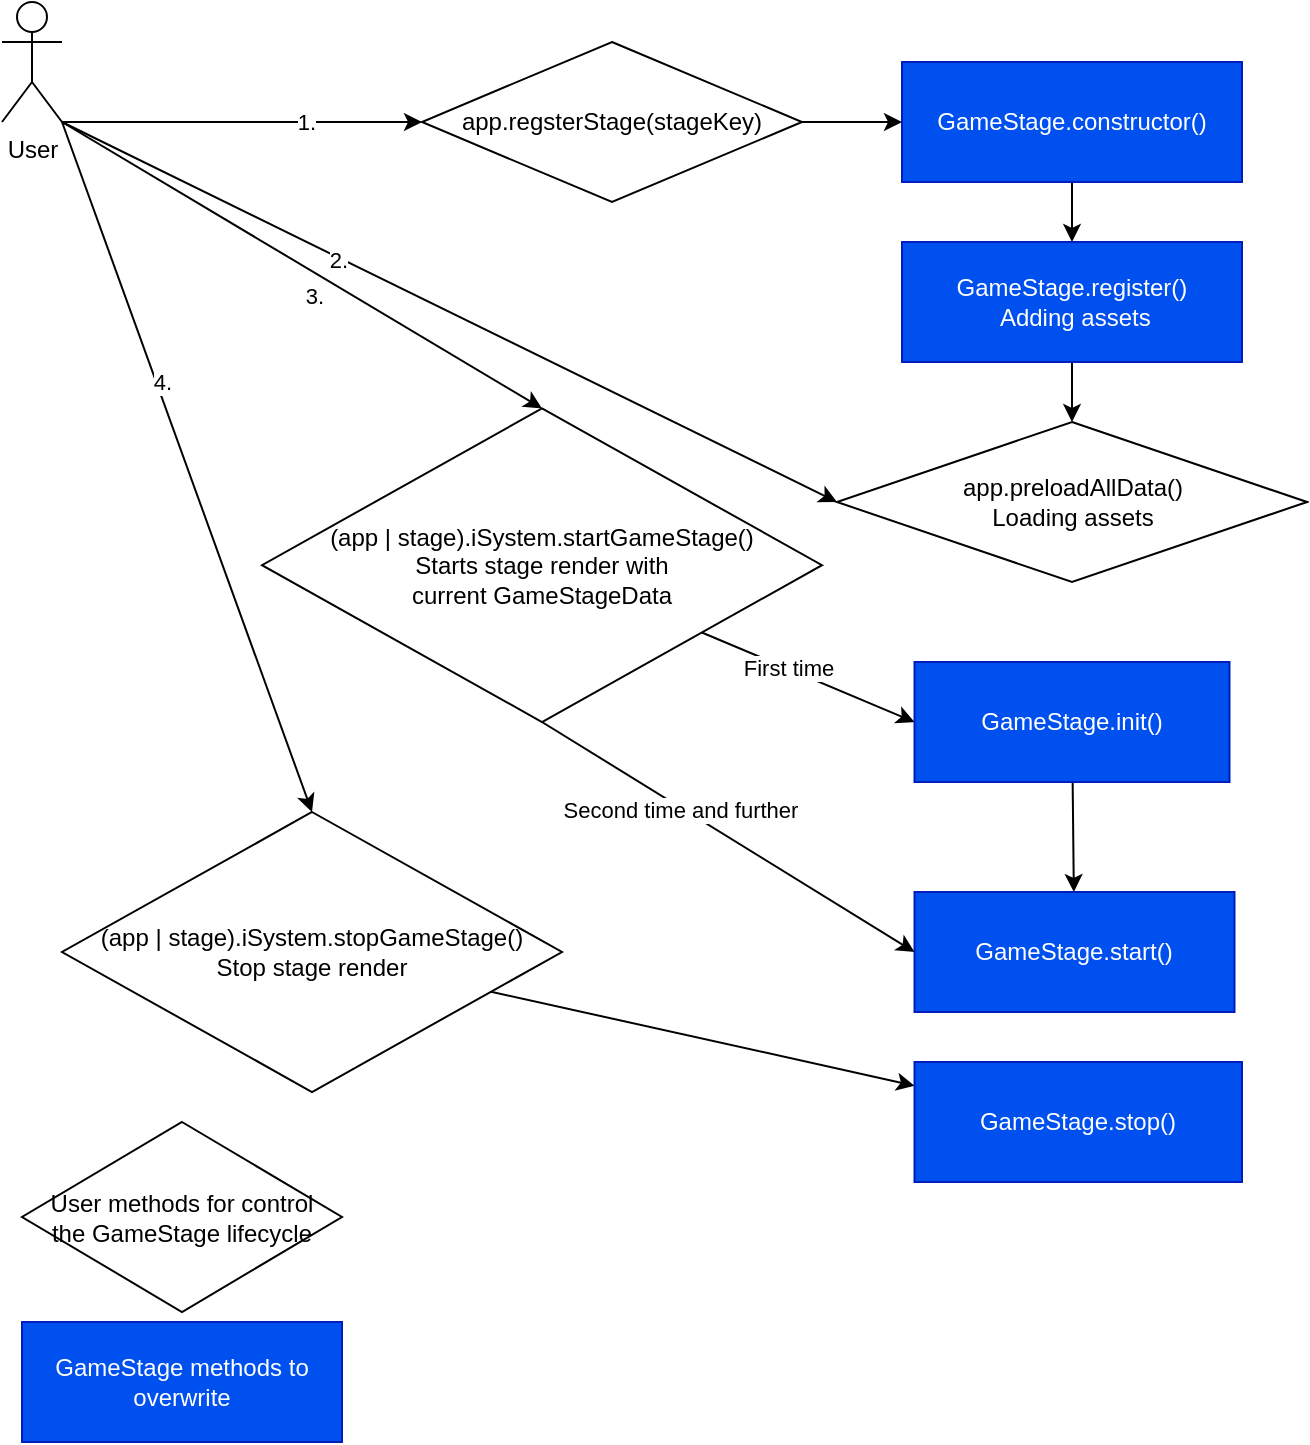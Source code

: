 <mxfile>
    <diagram id="JiVCCzU_2-KdwC0iJTol" name="Страница 1">
        <mxGraphModel dx="763" dy="272" grid="1" gridSize="10" guides="1" tooltips="1" connect="1" arrows="1" fold="1" page="1" pageScale="1" pageWidth="827" pageHeight="1169" math="0" shadow="0">
            <root>
                <mxCell id="0"/>
                <mxCell id="1" parent="0"/>
                <mxCell id="15" value="" style="edgeStyle=none;html=1;" parent="1" source="7" target="14" edge="1">
                    <mxGeometry relative="1" as="geometry"/>
                </mxCell>
                <mxCell id="7" value="GameStage.constructor()" style="rounded=0;whiteSpace=wrap;html=1;fillColor=#0050ef;fontColor=#ffffff;strokeColor=#001DBC;" parent="1" vertex="1">
                    <mxGeometry x="480" y="140" width="170" height="60" as="geometry"/>
                </mxCell>
                <mxCell id="20" value="" style="edgeStyle=none;html=1;" parent="1" source="14" target="19" edge="1">
                    <mxGeometry relative="1" as="geometry"/>
                </mxCell>
                <mxCell id="14" value="GameStage.register()&lt;br&gt;&amp;nbsp;Adding assets" style="whiteSpace=wrap;html=1;rounded=0;fillColor=#0050ef;fontColor=#ffffff;strokeColor=#001DBC;" parent="1" vertex="1">
                    <mxGeometry x="480" y="230" width="170" height="60" as="geometry"/>
                </mxCell>
                <mxCell id="19" value="app.preloadAllData()&lt;br&gt;Loading assets" style="rhombus;whiteSpace=wrap;html=1;rounded=0;" parent="1" vertex="1">
                    <mxGeometry x="447.5" y="320" width="235" height="80" as="geometry"/>
                </mxCell>
                <mxCell id="24" value="" style="edgeStyle=none;html=1;" parent="1" source="21" target="23" edge="1">
                    <mxGeometry relative="1" as="geometry"/>
                </mxCell>
                <mxCell id="21" value="GameStage.init()" style="whiteSpace=wrap;html=1;rounded=0;fillColor=#0050ef;fontColor=#ffffff;strokeColor=#001DBC;" parent="1" vertex="1">
                    <mxGeometry x="486.25" y="440" width="157.5" height="60" as="geometry"/>
                </mxCell>
                <mxCell id="23" value="GameStage.start()" style="whiteSpace=wrap;html=1;rounded=0;fillColor=#0050ef;fontColor=#ffffff;strokeColor=#001DBC;" parent="1" vertex="1">
                    <mxGeometry x="486.25" y="555" width="160" height="60" as="geometry"/>
                </mxCell>
                <mxCell id="33" value="" style="edgeStyle=none;html=1;entryX=0;entryY=0.5;entryDx=0;entryDy=0;exitX=1;exitY=1;exitDx=0;exitDy=0;exitPerimeter=0;" parent="1" source="29" target="34" edge="1">
                    <mxGeometry relative="1" as="geometry">
                        <mxPoint x="165" y="140" as="targetPoint"/>
                    </mxGeometry>
                </mxCell>
                <mxCell id="37" value="1." style="edgeLabel;html=1;align=center;verticalAlign=middle;resizable=0;points=[];" parent="33" vertex="1" connectable="0">
                    <mxGeometry x="0.356" y="1" relative="1" as="geometry">
                        <mxPoint y="1" as="offset"/>
                    </mxGeometry>
                </mxCell>
                <mxCell id="36" style="edgeStyle=none;html=1;exitX=1;exitY=1;exitDx=0;exitDy=0;exitPerimeter=0;entryX=0;entryY=0.5;entryDx=0;entryDy=0;" parent="1" source="29" target="19" edge="1">
                    <mxGeometry relative="1" as="geometry"/>
                </mxCell>
                <mxCell id="38" value="2." style="edgeLabel;html=1;align=center;verticalAlign=middle;resizable=0;points=[];" parent="36" vertex="1" connectable="0">
                    <mxGeometry x="-0.749" y="-1" relative="1" as="geometry">
                        <mxPoint x="90" y="44" as="offset"/>
                    </mxGeometry>
                </mxCell>
                <mxCell id="41" style="edgeStyle=none;html=1;exitX=1;exitY=1;exitDx=0;exitDy=0;exitPerimeter=0;entryX=0.5;entryY=0;entryDx=0;entryDy=0;" parent="1" source="29" target="43" edge="1">
                    <mxGeometry relative="1" as="geometry">
                        <mxPoint x="230" y="440" as="targetPoint"/>
                    </mxGeometry>
                </mxCell>
                <mxCell id="42" value="3." style="edgeLabel;html=1;align=center;verticalAlign=middle;resizable=0;points=[];" parent="41" vertex="1" connectable="0">
                    <mxGeometry x="-0.613" y="3" relative="1" as="geometry">
                        <mxPoint x="78" y="62" as="offset"/>
                    </mxGeometry>
                </mxCell>
                <mxCell id="52" style="edgeStyle=none;html=1;exitX=1;exitY=1;exitDx=0;exitDy=0;exitPerimeter=0;entryX=0.5;entryY=0;entryDx=0;entryDy=0;" parent="1" source="29" target="48" edge="1">
                    <mxGeometry relative="1" as="geometry"/>
                </mxCell>
                <mxCell id="54" value="4." style="edgeLabel;html=1;align=center;verticalAlign=middle;resizable=0;points=[];" parent="52" vertex="1" connectable="0">
                    <mxGeometry x="-0.531" y="-4" relative="1" as="geometry">
                        <mxPoint x="24" y="48" as="offset"/>
                    </mxGeometry>
                </mxCell>
                <mxCell id="29" value="User" style="shape=umlActor;verticalLabelPosition=bottom;verticalAlign=top;html=1;outlineConnect=0;" parent="1" vertex="1">
                    <mxGeometry x="30" y="110" width="30" height="60" as="geometry"/>
                </mxCell>
                <mxCell id="35" value="" style="edgeStyle=none;html=1;" parent="1" source="34" target="7" edge="1">
                    <mxGeometry relative="1" as="geometry"/>
                </mxCell>
                <mxCell id="34" value="app.regsterStage(stageKey)" style="rhombus;whiteSpace=wrap;html=1;rounded=0;" parent="1" vertex="1">
                    <mxGeometry x="240" y="130" width="190" height="80" as="geometry"/>
                </mxCell>
                <mxCell id="44" style="edgeStyle=none;html=1;entryX=0;entryY=0.5;entryDx=0;entryDy=0;" parent="1" source="43" target="21" edge="1">
                    <mxGeometry relative="1" as="geometry"/>
                </mxCell>
                <mxCell id="45" value="First time" style="edgeLabel;html=1;align=center;verticalAlign=middle;resizable=0;points=[];" parent="44" vertex="1" connectable="0">
                    <mxGeometry x="-0.2" y="1" relative="1" as="geometry">
                        <mxPoint y="1" as="offset"/>
                    </mxGeometry>
                </mxCell>
                <mxCell id="46" style="edgeStyle=none;html=1;exitX=0.5;exitY=1;exitDx=0;exitDy=0;entryX=0;entryY=0.5;entryDx=0;entryDy=0;" parent="1" source="43" target="23" edge="1">
                    <mxGeometry relative="1" as="geometry"/>
                </mxCell>
                <mxCell id="47" value="Second time and further" style="edgeLabel;html=1;align=center;verticalAlign=middle;resizable=0;points=[];" parent="46" vertex="1" connectable="0">
                    <mxGeometry x="-0.251" y="-1" relative="1" as="geometry">
                        <mxPoint as="offset"/>
                    </mxGeometry>
                </mxCell>
                <mxCell id="43" value="(app | stage).iSystem.startGameStage()&lt;br&gt;Starts stage render with&lt;br&gt;current GameStageData&lt;br&gt;" style="rhombus;whiteSpace=wrap;html=1;rounded=0;" parent="1" vertex="1">
                    <mxGeometry x="160" y="313.2" width="280" height="156.8" as="geometry"/>
                </mxCell>
                <mxCell id="50" value="" style="edgeStyle=none;html=1;" parent="1" source="48" target="49" edge="1">
                    <mxGeometry relative="1" as="geometry"/>
                </mxCell>
                <mxCell id="48" value="(app | stage).iSystem.stopGameStage()&lt;br&gt;Stop stage render" style="rhombus;whiteSpace=wrap;html=1;rounded=0;" parent="1" vertex="1">
                    <mxGeometry x="60" y="515" width="250" height="140" as="geometry"/>
                </mxCell>
                <mxCell id="49" value="GameStage.stop()" style="whiteSpace=wrap;html=1;rounded=0;fillColor=#0050ef;fontColor=#ffffff;strokeColor=#001DBC;" parent="1" vertex="1">
                    <mxGeometry x="486.25" y="640" width="163.75" height="60" as="geometry"/>
                </mxCell>
                <mxCell id="53" value="GameStage methods to overwrite" style="rounded=0;whiteSpace=wrap;html=1;fillColor=#0050ef;fontColor=#ffffff;strokeColor=#001DBC;" parent="1" vertex="1">
                    <mxGeometry x="40" y="770" width="160" height="60" as="geometry"/>
                </mxCell>
                <mxCell id="57" value="User methods for control &lt;br&gt;the GameStage lifecycle" style="rhombus;whiteSpace=wrap;html=1;rounded=0;" parent="1" vertex="1">
                    <mxGeometry x="40" y="670" width="160" height="95" as="geometry"/>
                </mxCell>
            </root>
        </mxGraphModel>
    </diagram>
</mxfile>